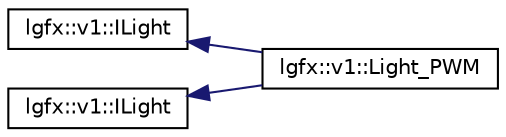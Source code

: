 digraph "Graphical Class Hierarchy"
{
 // LATEX_PDF_SIZE
  edge [fontname="Helvetica",fontsize="10",labelfontname="Helvetica",labelfontsize="10"];
  node [fontname="Helvetica",fontsize="10",shape=record];
  rankdir="LR";
  Node128 [label="lgfx::v1::ILight",height=0.2,width=0.4,color="black", fillcolor="white", style="filled",URL="$d0/d70/structlgfx_1_1v1_1_1ILight.html",tooltip=" "];
  Node128 -> Node1 [dir="back",color="midnightblue",fontsize="10",style="solid",fontname="Helvetica"];
  Node1 [label="lgfx::v1::Light_PWM",height=0.2,width=0.4,color="black", fillcolor="white", style="filled",URL="$d1/d29/classlgfx_1_1v1_1_1Light__PWM.html",tooltip=" "];
  Node0 [label="lgfx::v1::ILight",height=0.2,width=0.4,color="black", fillcolor="white", style="filled",URL="$d0/d70/structlgfx_1_1v1_1_1ILight.html",tooltip=" "];
  Node0 -> Node1 [dir="back",color="midnightblue",fontsize="10",style="solid",fontname="Helvetica"];
}
